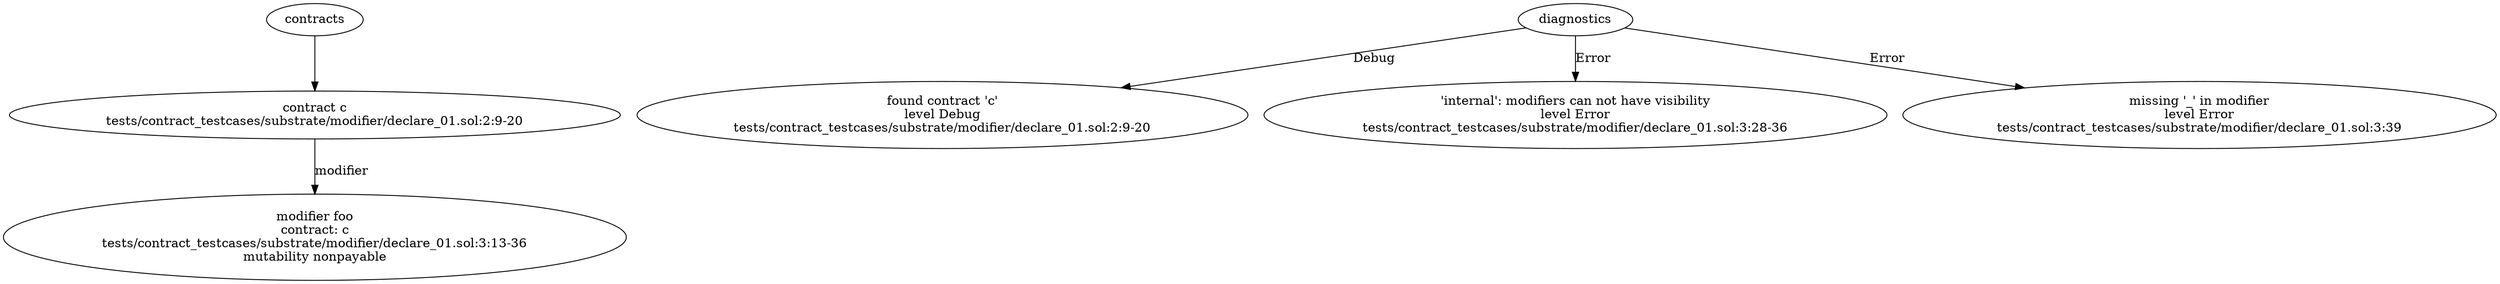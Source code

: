 strict digraph "tests/contract_testcases/substrate/modifier/declare_01.sol" {
	contract [label="contract c\ntests/contract_testcases/substrate/modifier/declare_01.sol:2:9-20"]
	foo [label="modifier foo\ncontract: c\ntests/contract_testcases/substrate/modifier/declare_01.sol:3:13-36\nmutability nonpayable"]
	diagnostic [label="found contract 'c'\nlevel Debug\ntests/contract_testcases/substrate/modifier/declare_01.sol:2:9-20"]
	diagnostic_5 [label="'internal': modifiers can not have visibility\nlevel Error\ntests/contract_testcases/substrate/modifier/declare_01.sol:3:28-36"]
	diagnostic_6 [label="missing '_' in modifier\nlevel Error\ntests/contract_testcases/substrate/modifier/declare_01.sol:3:39"]
	contracts -> contract
	contract -> foo [label="modifier"]
	diagnostics -> diagnostic [label="Debug"]
	diagnostics -> diagnostic_5 [label="Error"]
	diagnostics -> diagnostic_6 [label="Error"]
}
